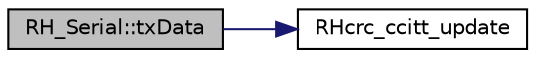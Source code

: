 digraph "RH_Serial::txData"
{
 // LATEX_PDF_SIZE
  edge [fontname="Helvetica",fontsize="10",labelfontname="Helvetica",labelfontsize="10"];
  node [fontname="Helvetica",fontsize="10",shape=record];
  rankdir="LR";
  Node1 [label="RH_Serial::txData",height=0.2,width=0.4,color="black", fillcolor="grey75", style="filled", fontcolor="black",tooltip=" "];
  Node1 -> Node2 [color="midnightblue",fontsize="10",style="solid",fontname="Helvetica"];
  Node2 [label="RHcrc_ccitt_update",height=0.2,width=0.4,color="black", fillcolor="white", style="filled",URL="$_r_h_c_r_c_8cpp.html#a8fc360d4f6a587da7dbc75d7380aa140",tooltip=" "];
}
